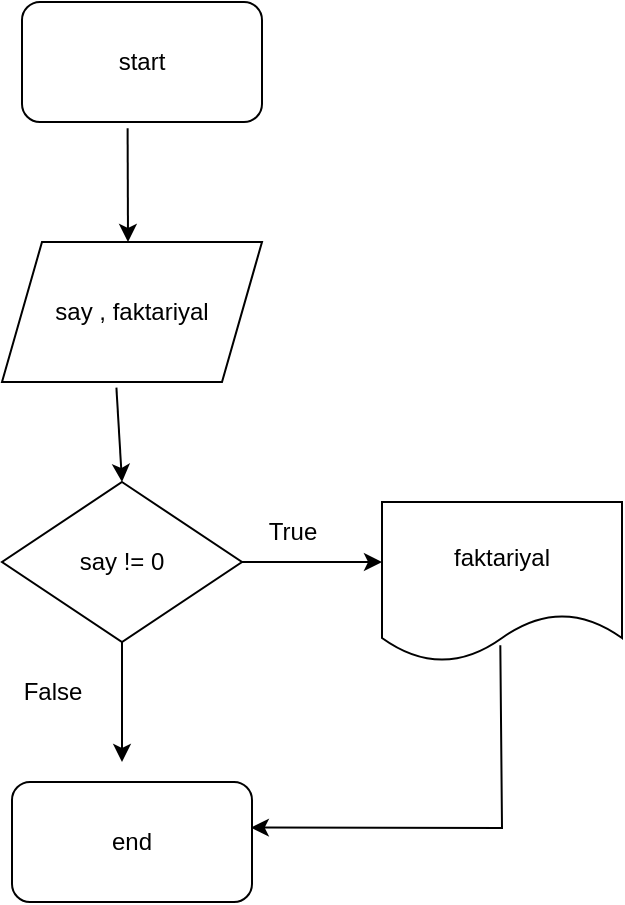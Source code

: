 <mxfile version="20.5.1"><diagram id="SkPLcKDwRr4vJeZgWfp8" name="Page-1"><mxGraphModel dx="998" dy="619" grid="1" gridSize="10" guides="1" tooltips="1" connect="1" arrows="1" fold="1" page="1" pageScale="1" pageWidth="850" pageHeight="1100" math="0" shadow="0"><root><mxCell id="0"/><mxCell id="1" parent="0"/><mxCell id="PBnwodM6HY4ldhsiTVa8-1" value="start" style="rounded=1;whiteSpace=wrap;html=1;" vertex="1" parent="1"><mxGeometry x="330" y="60" width="120" height="60" as="geometry"/></mxCell><mxCell id="PBnwodM6HY4ldhsiTVa8-2" value="" style="endArrow=classic;html=1;rounded=0;exitX=0.44;exitY=1.053;exitDx=0;exitDy=0;exitPerimeter=0;" edge="1" parent="1" source="PBnwodM6HY4ldhsiTVa8-1"><mxGeometry width="50" height="50" relative="1" as="geometry"><mxPoint x="400" y="350" as="sourcePoint"/><mxPoint x="383" y="180" as="targetPoint"/></mxGeometry></mxCell><mxCell id="PBnwodM6HY4ldhsiTVa8-3" value="say , faktariyal" style="shape=parallelogram;perimeter=parallelogramPerimeter;whiteSpace=wrap;html=1;fixedSize=1;" vertex="1" parent="1"><mxGeometry x="320" y="180" width="130" height="70" as="geometry"/></mxCell><mxCell id="PBnwodM6HY4ldhsiTVa8-4" value="say != 0" style="rhombus;whiteSpace=wrap;html=1;" vertex="1" parent="1"><mxGeometry x="320" y="300" width="120" height="80" as="geometry"/></mxCell><mxCell id="PBnwodM6HY4ldhsiTVa8-5" value="" style="endArrow=classic;html=1;rounded=0;exitX=0.44;exitY=1.04;exitDx=0;exitDy=0;exitPerimeter=0;entryX=0.5;entryY=0;entryDx=0;entryDy=0;" edge="1" parent="1" source="PBnwodM6HY4ldhsiTVa8-3" target="PBnwodM6HY4ldhsiTVa8-4"><mxGeometry width="50" height="50" relative="1" as="geometry"><mxPoint x="400" y="350" as="sourcePoint"/><mxPoint x="450" y="300" as="targetPoint"/></mxGeometry></mxCell><mxCell id="PBnwodM6HY4ldhsiTVa8-6" value="" style="endArrow=classic;html=1;rounded=0;exitX=1;exitY=0.5;exitDx=0;exitDy=0;" edge="1" parent="1" source="PBnwodM6HY4ldhsiTVa8-4"><mxGeometry width="50" height="50" relative="1" as="geometry"><mxPoint x="400" y="350" as="sourcePoint"/><mxPoint x="510" y="340" as="targetPoint"/></mxGeometry></mxCell><mxCell id="PBnwodM6HY4ldhsiTVa8-7" value="True" style="text;html=1;align=center;verticalAlign=middle;resizable=0;points=[];autosize=1;strokeColor=none;fillColor=none;" vertex="1" parent="1"><mxGeometry x="440" y="310" width="50" height="30" as="geometry"/></mxCell><mxCell id="PBnwodM6HY4ldhsiTVa8-8" value="faktariyal" style="shape=document;whiteSpace=wrap;html=1;boundedLbl=1;" vertex="1" parent="1"><mxGeometry x="510" y="310" width="120" height="80" as="geometry"/></mxCell><mxCell id="PBnwodM6HY4ldhsiTVa8-9" value="" style="endArrow=classic;html=1;rounded=0;exitX=0.5;exitY=1;exitDx=0;exitDy=0;" edge="1" parent="1" source="PBnwodM6HY4ldhsiTVa8-4"><mxGeometry width="50" height="50" relative="1" as="geometry"><mxPoint x="400" y="350" as="sourcePoint"/><mxPoint x="380" y="440" as="targetPoint"/></mxGeometry></mxCell><mxCell id="PBnwodM6HY4ldhsiTVa8-10" value="False" style="text;html=1;align=center;verticalAlign=middle;resizable=0;points=[];autosize=1;strokeColor=none;fillColor=none;" vertex="1" parent="1"><mxGeometry x="320" y="390" width="50" height="30" as="geometry"/></mxCell><mxCell id="PBnwodM6HY4ldhsiTVa8-11" value="end" style="rounded=1;whiteSpace=wrap;html=1;" vertex="1" parent="1"><mxGeometry x="325" y="450" width="120" height="60" as="geometry"/></mxCell><mxCell id="PBnwodM6HY4ldhsiTVa8-12" value="" style="endArrow=classic;html=1;rounded=0;exitX=0.493;exitY=0.895;exitDx=0;exitDy=0;exitPerimeter=0;entryX=0.995;entryY=0.38;entryDx=0;entryDy=0;entryPerimeter=0;" edge="1" parent="1" source="PBnwodM6HY4ldhsiTVa8-8" target="PBnwodM6HY4ldhsiTVa8-11"><mxGeometry width="50" height="50" relative="1" as="geometry"><mxPoint x="400" y="350" as="sourcePoint"/><mxPoint x="570" y="470" as="targetPoint"/><Array as="points"><mxPoint x="570" y="473"/></Array></mxGeometry></mxCell></root></mxGraphModel></diagram></mxfile>
